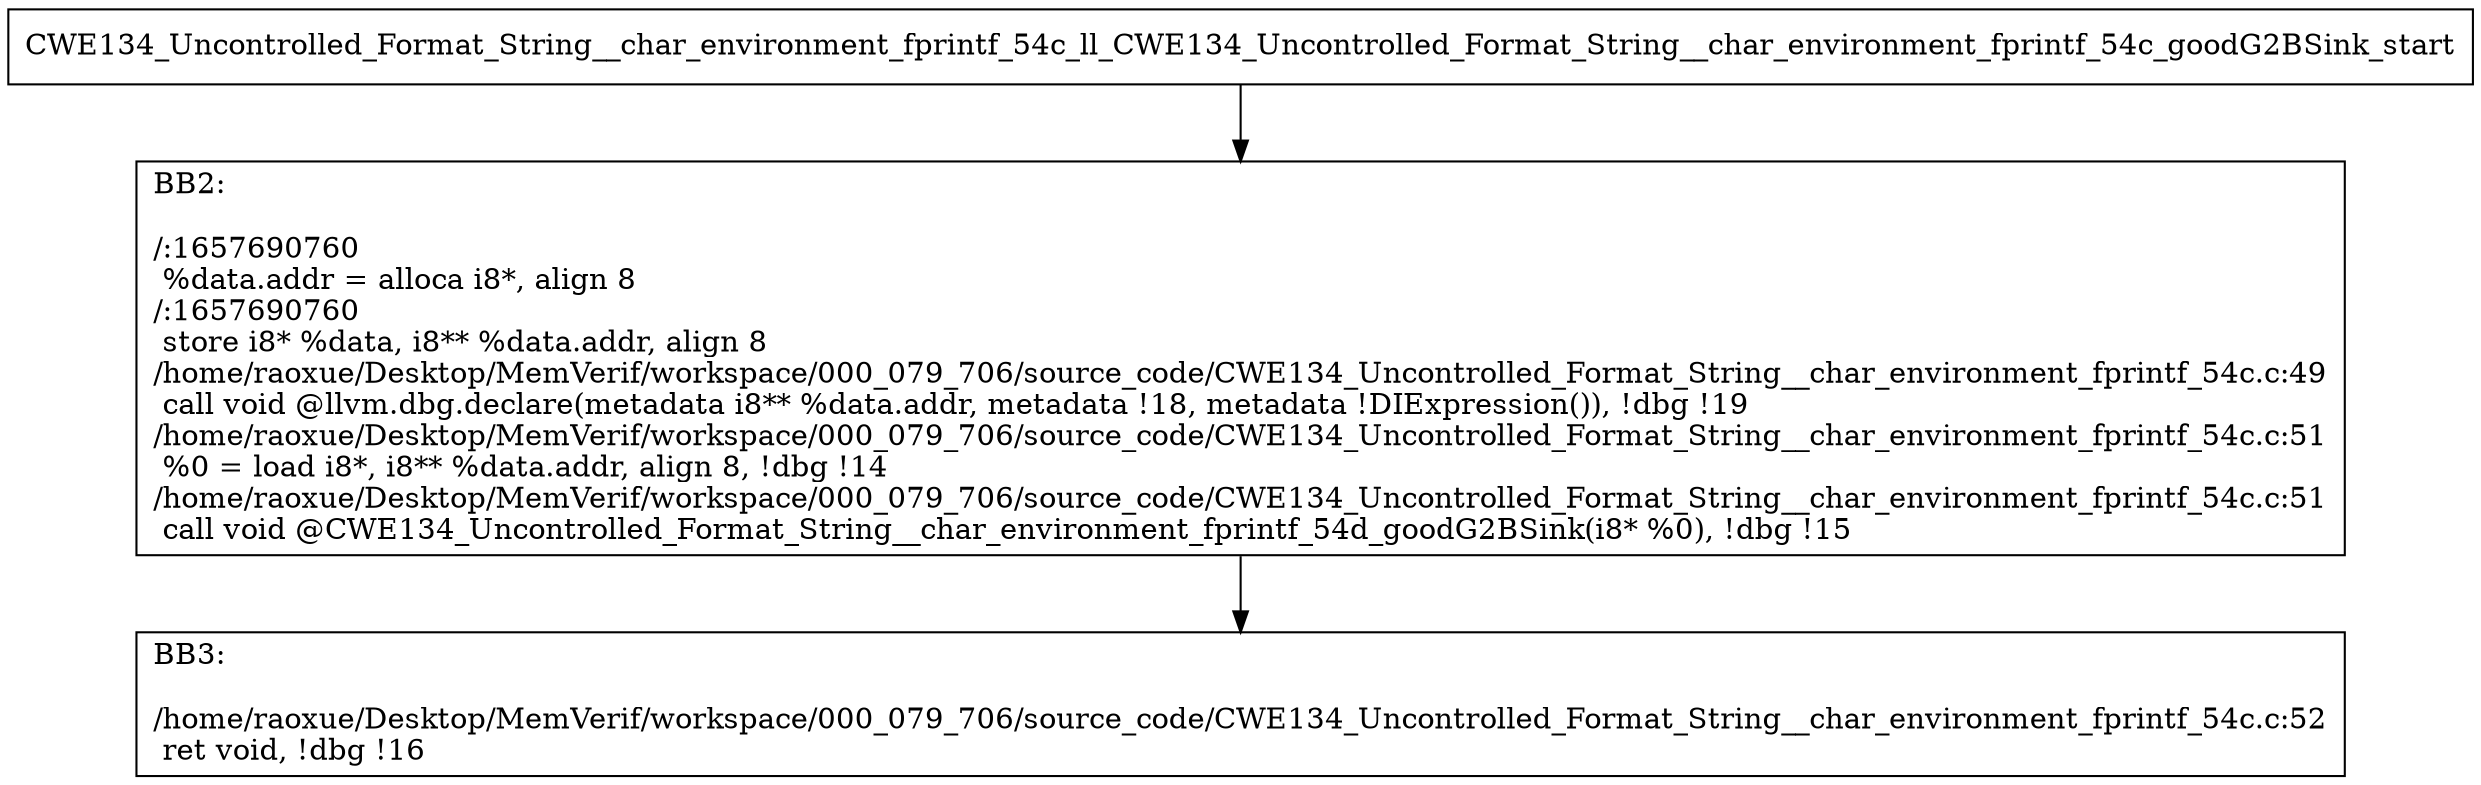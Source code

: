 digraph "CFG for'CWE134_Uncontrolled_Format_String__char_environment_fprintf_54c_ll_CWE134_Uncontrolled_Format_String__char_environment_fprintf_54c_goodG2BSink' function" {
	BBCWE134_Uncontrolled_Format_String__char_environment_fprintf_54c_ll_CWE134_Uncontrolled_Format_String__char_environment_fprintf_54c_goodG2BSink_start[shape=record,label="{CWE134_Uncontrolled_Format_String__char_environment_fprintf_54c_ll_CWE134_Uncontrolled_Format_String__char_environment_fprintf_54c_goodG2BSink_start}"];
	BBCWE134_Uncontrolled_Format_String__char_environment_fprintf_54c_ll_CWE134_Uncontrolled_Format_String__char_environment_fprintf_54c_goodG2BSink_start-> CWE134_Uncontrolled_Format_String__char_environment_fprintf_54c_ll_CWE134_Uncontrolled_Format_String__char_environment_fprintf_54c_goodG2BSinkBB2;
	CWE134_Uncontrolled_Format_String__char_environment_fprintf_54c_ll_CWE134_Uncontrolled_Format_String__char_environment_fprintf_54c_goodG2BSinkBB2 [shape=record, label="{BB2:\l\l/:1657690760\l
  %data.addr = alloca i8*, align 8\l
/:1657690760\l
  store i8* %data, i8** %data.addr, align 8\l
/home/raoxue/Desktop/MemVerif/workspace/000_079_706/source_code/CWE134_Uncontrolled_Format_String__char_environment_fprintf_54c.c:49\l
  call void @llvm.dbg.declare(metadata i8** %data.addr, metadata !18, metadata !DIExpression()), !dbg !19\l
/home/raoxue/Desktop/MemVerif/workspace/000_079_706/source_code/CWE134_Uncontrolled_Format_String__char_environment_fprintf_54c.c:51\l
  %0 = load i8*, i8** %data.addr, align 8, !dbg !14\l
/home/raoxue/Desktop/MemVerif/workspace/000_079_706/source_code/CWE134_Uncontrolled_Format_String__char_environment_fprintf_54c.c:51\l
  call void @CWE134_Uncontrolled_Format_String__char_environment_fprintf_54d_goodG2BSink(i8* %0), !dbg !15\l
}"];
	CWE134_Uncontrolled_Format_String__char_environment_fprintf_54c_ll_CWE134_Uncontrolled_Format_String__char_environment_fprintf_54c_goodG2BSinkBB2-> CWE134_Uncontrolled_Format_String__char_environment_fprintf_54c_ll_CWE134_Uncontrolled_Format_String__char_environment_fprintf_54c_goodG2BSinkBB3;
	CWE134_Uncontrolled_Format_String__char_environment_fprintf_54c_ll_CWE134_Uncontrolled_Format_String__char_environment_fprintf_54c_goodG2BSinkBB3 [shape=record, label="{BB3:\l\l/home/raoxue/Desktop/MemVerif/workspace/000_079_706/source_code/CWE134_Uncontrolled_Format_String__char_environment_fprintf_54c.c:52\l
  ret void, !dbg !16\l
}"];
}
